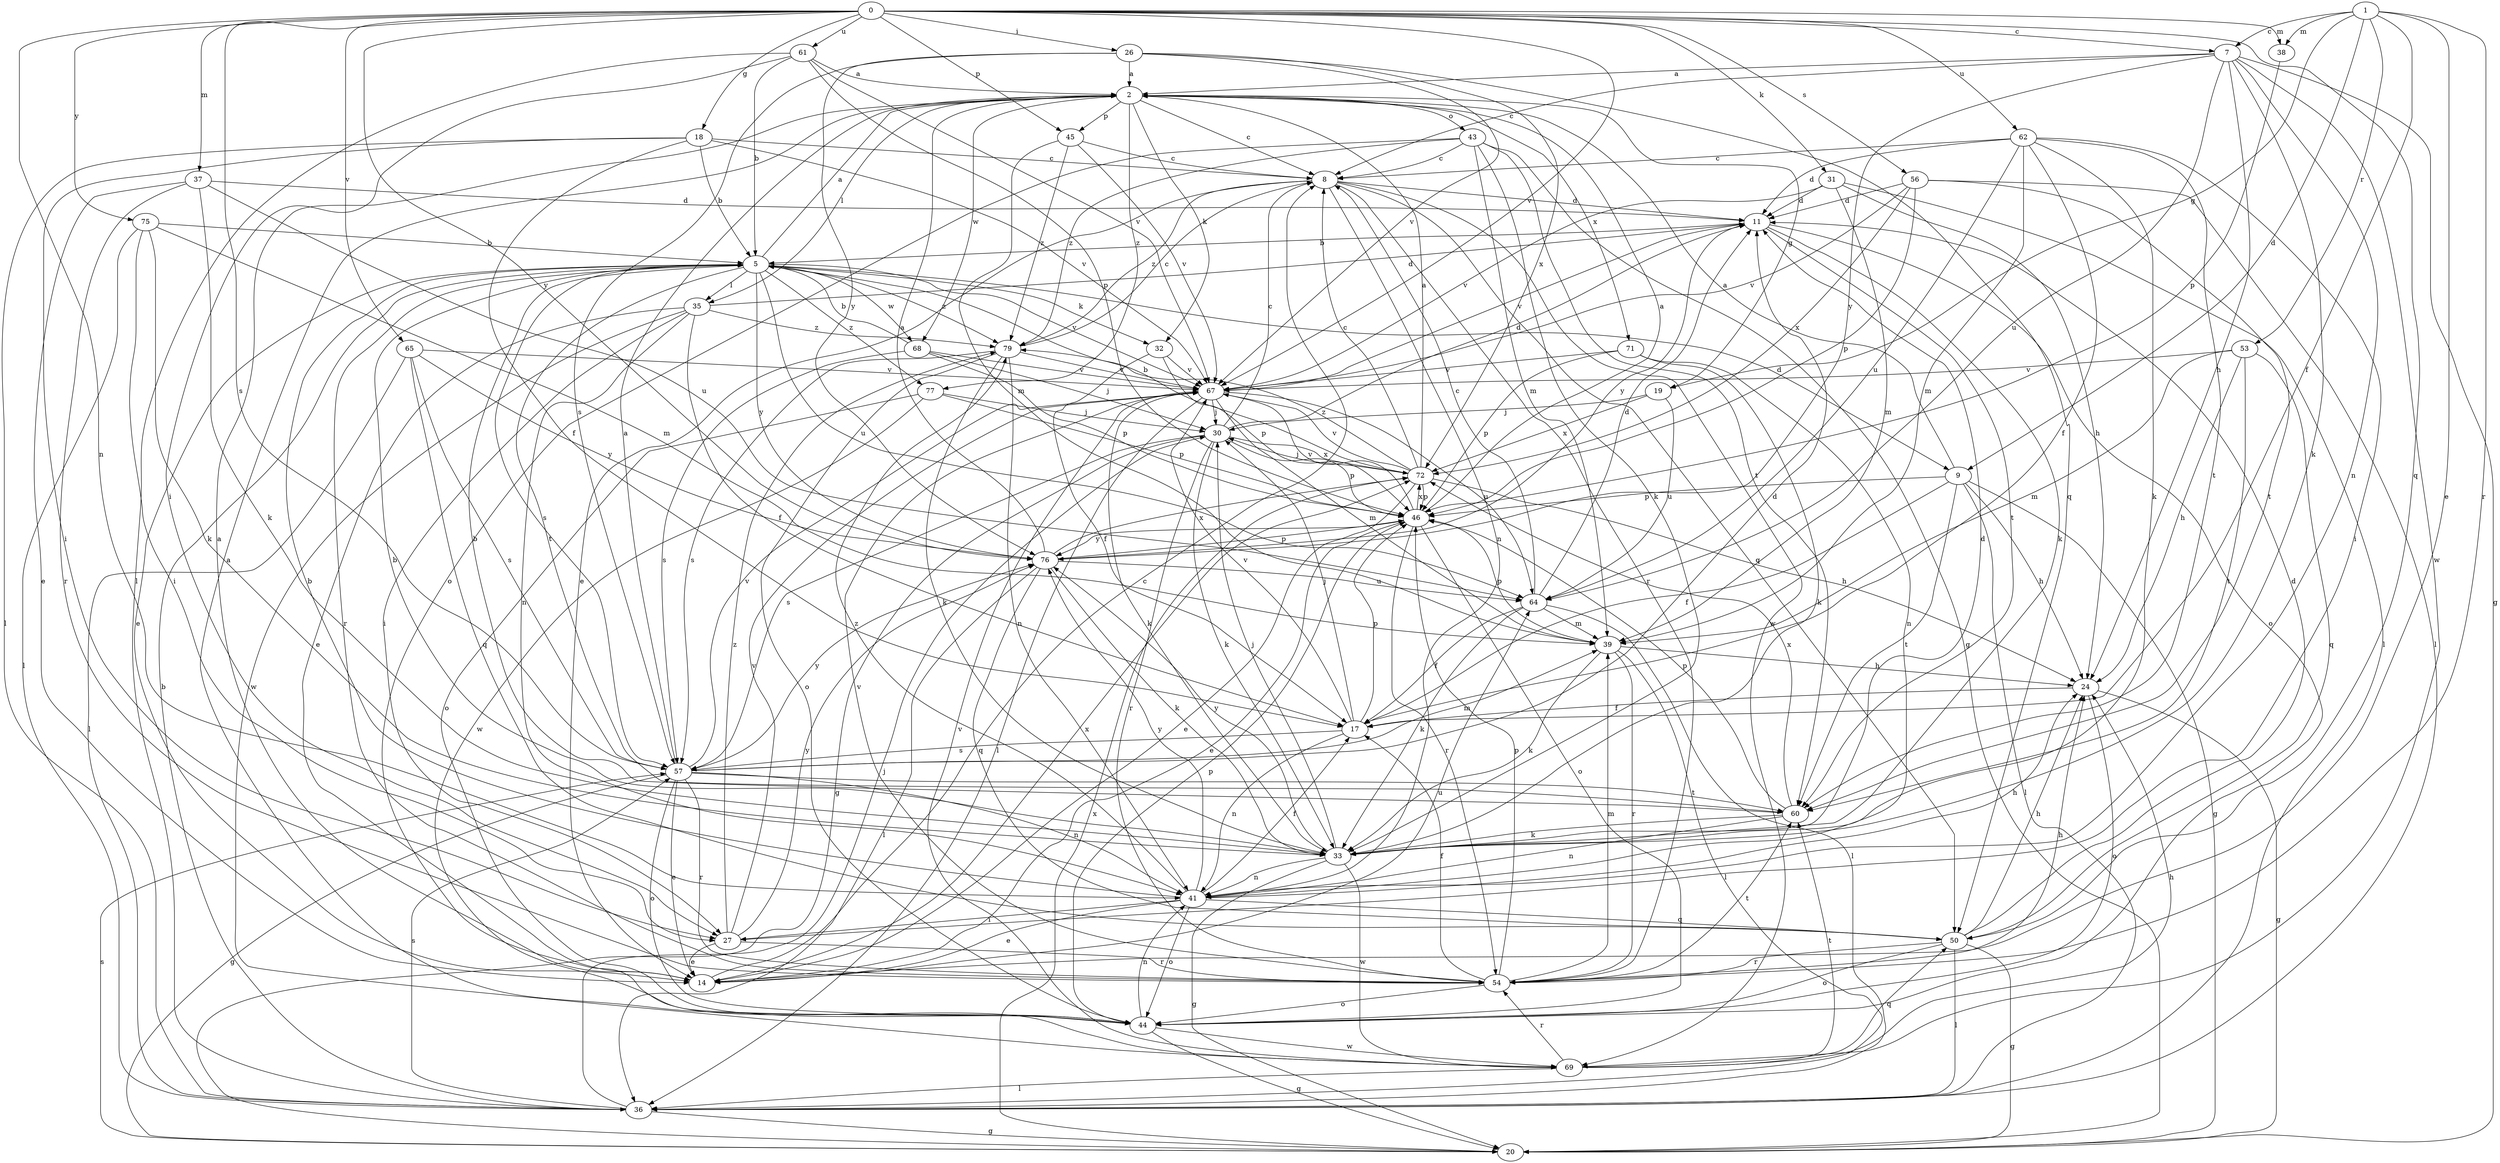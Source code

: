 strict digraph  {
0;
1;
2;
5;
7;
8;
9;
11;
14;
17;
18;
19;
20;
24;
26;
27;
30;
31;
32;
33;
35;
36;
37;
38;
39;
41;
43;
44;
45;
46;
50;
53;
54;
56;
57;
60;
61;
62;
64;
65;
67;
68;
69;
71;
72;
75;
76;
77;
79;
0 -> 7  [label=c];
0 -> 18  [label=g];
0 -> 26  [label=i];
0 -> 31  [label=k];
0 -> 37  [label=m];
0 -> 38  [label=m];
0 -> 41  [label=n];
0 -> 45  [label=p];
0 -> 50  [label=q];
0 -> 56  [label=s];
0 -> 57  [label=s];
0 -> 61  [label=u];
0 -> 62  [label=u];
0 -> 65  [label=v];
0 -> 67  [label=v];
0 -> 75  [label=y];
0 -> 76  [label=y];
1 -> 7  [label=c];
1 -> 9  [label=d];
1 -> 14  [label=e];
1 -> 17  [label=f];
1 -> 19  [label=g];
1 -> 38  [label=m];
1 -> 53  [label=r];
1 -> 54  [label=r];
2 -> 8  [label=c];
2 -> 19  [label=g];
2 -> 32  [label=k];
2 -> 35  [label=l];
2 -> 43  [label=o];
2 -> 45  [label=p];
2 -> 68  [label=w];
2 -> 71  [label=x];
2 -> 77  [label=z];
5 -> 2  [label=a];
5 -> 9  [label=d];
5 -> 14  [label=e];
5 -> 32  [label=k];
5 -> 35  [label=l];
5 -> 54  [label=r];
5 -> 57  [label=s];
5 -> 60  [label=t];
5 -> 64  [label=u];
5 -> 67  [label=v];
5 -> 68  [label=w];
5 -> 76  [label=y];
5 -> 77  [label=z];
5 -> 79  [label=z];
7 -> 2  [label=a];
7 -> 8  [label=c];
7 -> 20  [label=g];
7 -> 24  [label=h];
7 -> 33  [label=k];
7 -> 41  [label=n];
7 -> 64  [label=u];
7 -> 69  [label=w];
7 -> 76  [label=y];
8 -> 11  [label=d];
8 -> 14  [label=e];
8 -> 41  [label=n];
8 -> 50  [label=q];
8 -> 54  [label=r];
8 -> 69  [label=w];
8 -> 79  [label=z];
9 -> 2  [label=a];
9 -> 17  [label=f];
9 -> 20  [label=g];
9 -> 24  [label=h];
9 -> 36  [label=l];
9 -> 46  [label=p];
9 -> 60  [label=t];
11 -> 5  [label=b];
11 -> 33  [label=k];
11 -> 44  [label=o];
11 -> 60  [label=t];
11 -> 67  [label=v];
11 -> 76  [label=y];
14 -> 2  [label=a];
14 -> 8  [label=c];
14 -> 64  [label=u];
14 -> 72  [label=x];
17 -> 30  [label=j];
17 -> 41  [label=n];
17 -> 46  [label=p];
17 -> 57  [label=s];
17 -> 67  [label=v];
18 -> 5  [label=b];
18 -> 8  [label=c];
18 -> 17  [label=f];
18 -> 27  [label=i];
18 -> 36  [label=l];
18 -> 67  [label=v];
19 -> 30  [label=j];
19 -> 64  [label=u];
19 -> 72  [label=x];
20 -> 57  [label=s];
20 -> 72  [label=x];
24 -> 17  [label=f];
24 -> 20  [label=g];
24 -> 44  [label=o];
26 -> 2  [label=a];
26 -> 50  [label=q];
26 -> 57  [label=s];
26 -> 67  [label=v];
26 -> 72  [label=x];
26 -> 76  [label=y];
27 -> 14  [label=e];
27 -> 54  [label=r];
27 -> 67  [label=v];
27 -> 76  [label=y];
27 -> 79  [label=z];
30 -> 8  [label=c];
30 -> 11  [label=d];
30 -> 20  [label=g];
30 -> 33  [label=k];
30 -> 46  [label=p];
30 -> 54  [label=r];
30 -> 57  [label=s];
30 -> 72  [label=x];
31 -> 11  [label=d];
31 -> 24  [label=h];
31 -> 36  [label=l];
31 -> 39  [label=m];
31 -> 67  [label=v];
32 -> 17  [label=f];
32 -> 46  [label=p];
32 -> 67  [label=v];
33 -> 5  [label=b];
33 -> 11  [label=d];
33 -> 20  [label=g];
33 -> 30  [label=j];
33 -> 41  [label=n];
33 -> 69  [label=w];
33 -> 76  [label=y];
35 -> 11  [label=d];
35 -> 14  [label=e];
35 -> 17  [label=f];
35 -> 27  [label=i];
35 -> 41  [label=n];
35 -> 69  [label=w];
35 -> 79  [label=z];
36 -> 5  [label=b];
36 -> 20  [label=g];
36 -> 30  [label=j];
36 -> 57  [label=s];
37 -> 11  [label=d];
37 -> 14  [label=e];
37 -> 33  [label=k];
37 -> 54  [label=r];
37 -> 64  [label=u];
38 -> 46  [label=p];
39 -> 24  [label=h];
39 -> 33  [label=k];
39 -> 36  [label=l];
39 -> 46  [label=p];
39 -> 54  [label=r];
41 -> 5  [label=b];
41 -> 14  [label=e];
41 -> 17  [label=f];
41 -> 24  [label=h];
41 -> 27  [label=i];
41 -> 44  [label=o];
41 -> 50  [label=q];
41 -> 76  [label=y];
41 -> 79  [label=z];
43 -> 8  [label=c];
43 -> 20  [label=g];
43 -> 33  [label=k];
43 -> 39  [label=m];
43 -> 44  [label=o];
43 -> 60  [label=t];
43 -> 79  [label=z];
44 -> 2  [label=a];
44 -> 20  [label=g];
44 -> 41  [label=n];
44 -> 46  [label=p];
44 -> 69  [label=w];
45 -> 8  [label=c];
45 -> 39  [label=m];
45 -> 67  [label=v];
45 -> 79  [label=z];
46 -> 2  [label=a];
46 -> 14  [label=e];
46 -> 44  [label=o];
46 -> 54  [label=r];
46 -> 67  [label=v];
46 -> 72  [label=x];
46 -> 76  [label=y];
50 -> 11  [label=d];
50 -> 20  [label=g];
50 -> 24  [label=h];
50 -> 36  [label=l];
50 -> 44  [label=o];
50 -> 54  [label=r];
53 -> 24  [label=h];
53 -> 39  [label=m];
53 -> 50  [label=q];
53 -> 60  [label=t];
53 -> 67  [label=v];
54 -> 17  [label=f];
54 -> 24  [label=h];
54 -> 39  [label=m];
54 -> 44  [label=o];
54 -> 46  [label=p];
54 -> 60  [label=t];
54 -> 67  [label=v];
56 -> 11  [label=d];
56 -> 36  [label=l];
56 -> 46  [label=p];
56 -> 60  [label=t];
56 -> 67  [label=v];
56 -> 72  [label=x];
57 -> 2  [label=a];
57 -> 11  [label=d];
57 -> 14  [label=e];
57 -> 20  [label=g];
57 -> 39  [label=m];
57 -> 41  [label=n];
57 -> 44  [label=o];
57 -> 54  [label=r];
57 -> 60  [label=t];
57 -> 67  [label=v];
57 -> 76  [label=y];
60 -> 5  [label=b];
60 -> 33  [label=k];
60 -> 41  [label=n];
60 -> 46  [label=p];
60 -> 72  [label=x];
61 -> 2  [label=a];
61 -> 5  [label=b];
61 -> 27  [label=i];
61 -> 36  [label=l];
61 -> 46  [label=p];
61 -> 67  [label=v];
62 -> 8  [label=c];
62 -> 11  [label=d];
62 -> 17  [label=f];
62 -> 27  [label=i];
62 -> 33  [label=k];
62 -> 39  [label=m];
62 -> 60  [label=t];
62 -> 64  [label=u];
64 -> 8  [label=c];
64 -> 11  [label=d];
64 -> 17  [label=f];
64 -> 33  [label=k];
64 -> 36  [label=l];
64 -> 39  [label=m];
65 -> 36  [label=l];
65 -> 50  [label=q];
65 -> 57  [label=s];
65 -> 67  [label=v];
65 -> 76  [label=y];
67 -> 30  [label=j];
67 -> 33  [label=k];
67 -> 36  [label=l];
67 -> 39  [label=m];
67 -> 64  [label=u];
68 -> 5  [label=b];
68 -> 30  [label=j];
68 -> 46  [label=p];
68 -> 57  [label=s];
68 -> 67  [label=v];
69 -> 24  [label=h];
69 -> 36  [label=l];
69 -> 50  [label=q];
69 -> 54  [label=r];
69 -> 60  [label=t];
69 -> 67  [label=v];
71 -> 33  [label=k];
71 -> 41  [label=n];
71 -> 46  [label=p];
71 -> 67  [label=v];
72 -> 2  [label=a];
72 -> 5  [label=b];
72 -> 8  [label=c];
72 -> 14  [label=e];
72 -> 24  [label=h];
72 -> 30  [label=j];
72 -> 46  [label=p];
72 -> 67  [label=v];
72 -> 79  [label=z];
75 -> 5  [label=b];
75 -> 27  [label=i];
75 -> 33  [label=k];
75 -> 36  [label=l];
75 -> 39  [label=m];
76 -> 2  [label=a];
76 -> 33  [label=k];
76 -> 36  [label=l];
76 -> 46  [label=p];
76 -> 50  [label=q];
76 -> 64  [label=u];
76 -> 72  [label=x];
77 -> 30  [label=j];
77 -> 44  [label=o];
77 -> 46  [label=p];
77 -> 69  [label=w];
79 -> 8  [label=c];
79 -> 33  [label=k];
79 -> 41  [label=n];
79 -> 44  [label=o];
79 -> 57  [label=s];
79 -> 67  [label=v];
}
